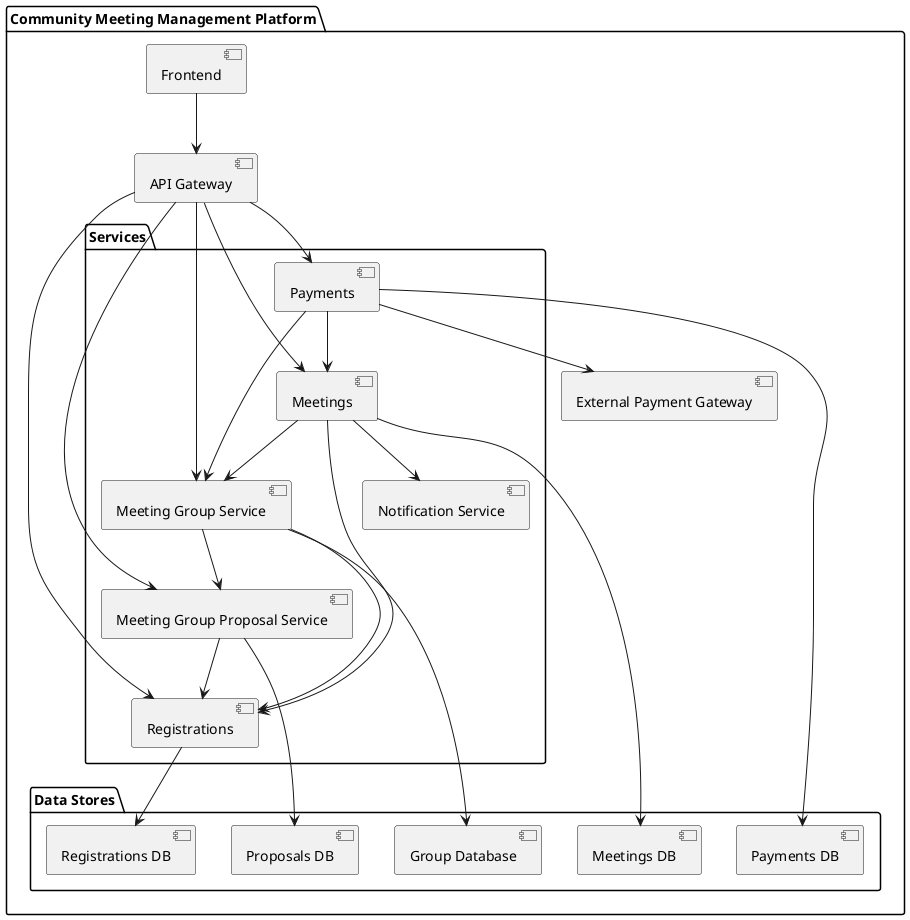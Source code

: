 @startuml

package "Community Meeting Management Platform" {

[Frontend] as WebUI
[API Gateway] as APIGateway

package "Services" {
[Registrations] as Registrations
[Meeting Group Service] as GroupService
[Meeting Group Proposal Service] as ProposalService
[Meetings] as MeetingService
[Payments] as PaymentService
[Notification Service] as NotificationService
}

package "Data Stores" {
database [Registrations DB] as RegistrationsDB
database [Group Database] as GroupDB
database [Meetings DB] as MeetingDB
database [Payments DB] as PaymentDB
database [Proposals DB] as ProposalDB
}

[External Payment Gateway] as PaymentGateway

' Connections
WebUI --> APIGateway
APIGateway --> Registrations
APIGateway --> GroupService
APIGateway --> ProposalService
APIGateway --> MeetingService
APIGateway --> PaymentService

Registrations --> RegistrationsDB
GroupService --> GroupDB
ProposalService --> ProposalDB
MeetingService --> MeetingDB
PaymentService --> PaymentDB
PaymentService --> PaymentGateway

GroupService --> ProposalService
ProposalService --> Registrations
GroupService --> Registrations

MeetingService --> GroupService
MeetingService --> Registrations
MeetingService --> NotificationService

PaymentService --> GroupService
PaymentService --> MeetingService
}

@enduml
